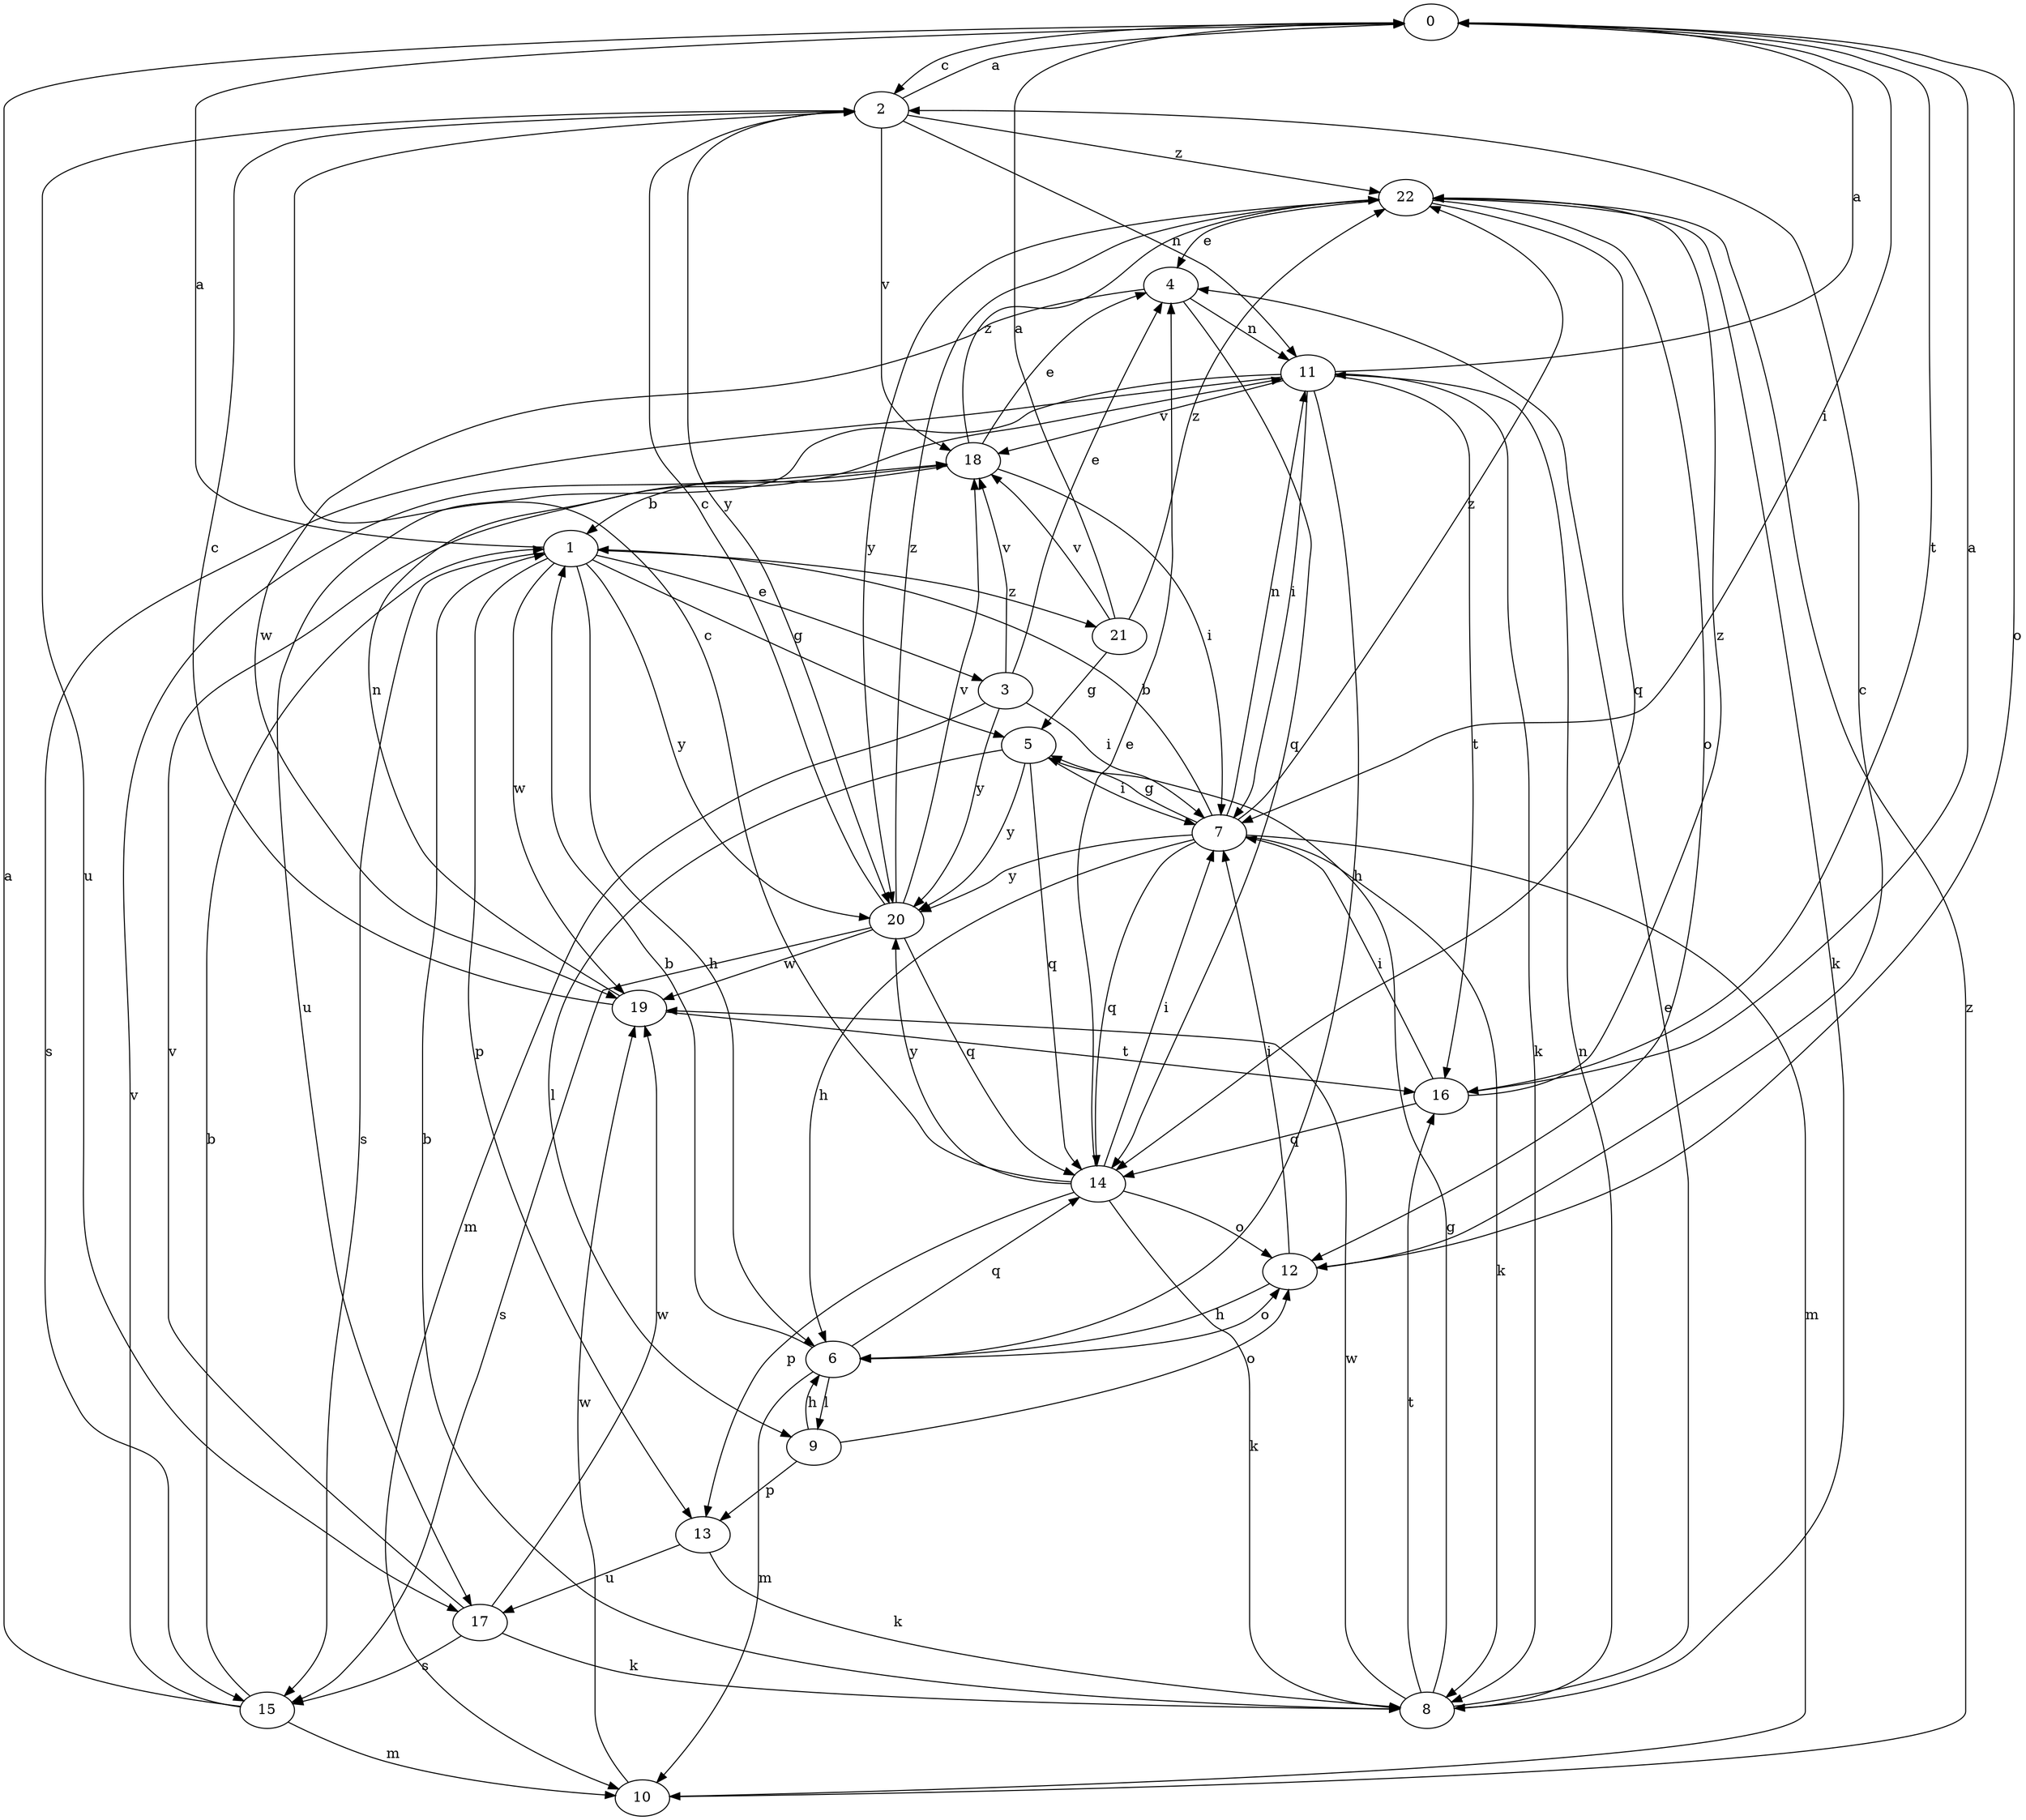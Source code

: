strict digraph  {
0;
1;
2;
3;
4;
5;
6;
7;
8;
9;
10;
11;
12;
13;
14;
15;
16;
17;
18;
19;
20;
21;
22;
0 -> 2  [label=c];
0 -> 7  [label=i];
0 -> 12  [label=o];
0 -> 16  [label=t];
1 -> 0  [label=a];
1 -> 3  [label=e];
1 -> 5  [label=g];
1 -> 6  [label=h];
1 -> 13  [label=p];
1 -> 15  [label=s];
1 -> 19  [label=w];
1 -> 20  [label=y];
1 -> 21  [label=z];
2 -> 0  [label=a];
2 -> 11  [label=n];
2 -> 17  [label=u];
2 -> 18  [label=v];
2 -> 20  [label=y];
2 -> 22  [label=z];
3 -> 4  [label=e];
3 -> 7  [label=i];
3 -> 10  [label=m];
3 -> 18  [label=v];
3 -> 20  [label=y];
4 -> 11  [label=n];
4 -> 14  [label=q];
4 -> 19  [label=w];
5 -> 7  [label=i];
5 -> 9  [label=l];
5 -> 14  [label=q];
5 -> 20  [label=y];
6 -> 1  [label=b];
6 -> 9  [label=l];
6 -> 10  [label=m];
6 -> 12  [label=o];
6 -> 14  [label=q];
7 -> 1  [label=b];
7 -> 5  [label=g];
7 -> 6  [label=h];
7 -> 8  [label=k];
7 -> 10  [label=m];
7 -> 11  [label=n];
7 -> 14  [label=q];
7 -> 20  [label=y];
7 -> 22  [label=z];
8 -> 1  [label=b];
8 -> 4  [label=e];
8 -> 5  [label=g];
8 -> 11  [label=n];
8 -> 16  [label=t];
8 -> 19  [label=w];
9 -> 6  [label=h];
9 -> 12  [label=o];
9 -> 13  [label=p];
10 -> 19  [label=w];
10 -> 22  [label=z];
11 -> 0  [label=a];
11 -> 6  [label=h];
11 -> 7  [label=i];
11 -> 8  [label=k];
11 -> 15  [label=s];
11 -> 16  [label=t];
11 -> 17  [label=u];
11 -> 18  [label=v];
12 -> 2  [label=c];
12 -> 6  [label=h];
12 -> 7  [label=i];
13 -> 8  [label=k];
13 -> 17  [label=u];
14 -> 2  [label=c];
14 -> 4  [label=e];
14 -> 7  [label=i];
14 -> 8  [label=k];
14 -> 12  [label=o];
14 -> 13  [label=p];
14 -> 20  [label=y];
15 -> 0  [label=a];
15 -> 1  [label=b];
15 -> 10  [label=m];
15 -> 18  [label=v];
16 -> 0  [label=a];
16 -> 7  [label=i];
16 -> 14  [label=q];
16 -> 22  [label=z];
17 -> 8  [label=k];
17 -> 15  [label=s];
17 -> 18  [label=v];
17 -> 19  [label=w];
18 -> 1  [label=b];
18 -> 4  [label=e];
18 -> 7  [label=i];
18 -> 22  [label=z];
19 -> 2  [label=c];
19 -> 11  [label=n];
19 -> 16  [label=t];
20 -> 2  [label=c];
20 -> 14  [label=q];
20 -> 15  [label=s];
20 -> 18  [label=v];
20 -> 19  [label=w];
20 -> 22  [label=z];
21 -> 0  [label=a];
21 -> 5  [label=g];
21 -> 18  [label=v];
21 -> 22  [label=z];
22 -> 4  [label=e];
22 -> 8  [label=k];
22 -> 12  [label=o];
22 -> 14  [label=q];
22 -> 20  [label=y];
}
